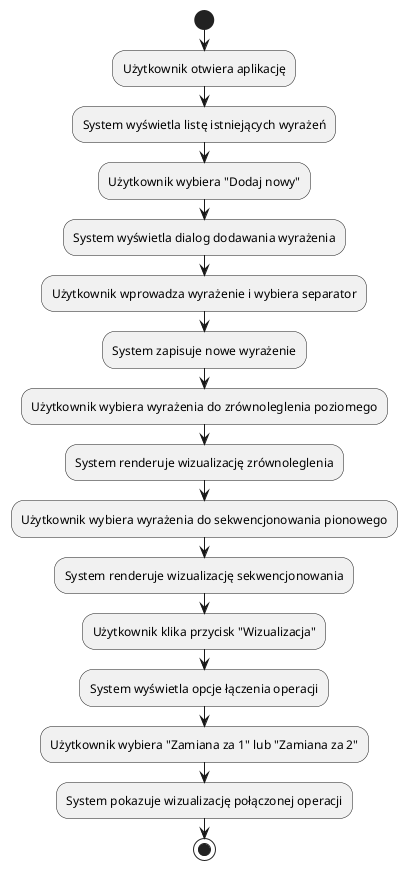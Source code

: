 @startuml
start
:Użytkownik otwiera aplikację;
:System wyświetla listę istniejących wyrażeń;
:Użytkownik wybiera "Dodaj nowy";
:System wyświetla dialog dodawania wyrażenia;
:Użytkownik wprowadza wyrażenie i wybiera separator;
:System zapisuje nowe wyrażenie;
:Użytkownik wybiera wyrażenia do zrównoleglenia poziomego;
:System renderuje wizualizację zrównoleglenia;
:Użytkownik wybiera wyrażenia do sekwencjonowania pionowego;
:System renderuje wizualizację sekwencjonowania;
:Użytkownik klika przycisk "Wizualizacja";
:System wyświetla opcje łączenia operacji;
:Użytkownik wybiera "Zamiana za 1" lub "Zamiana za 2";
:System pokazuje wizualizację połączonej operacji;
stop
@enduml